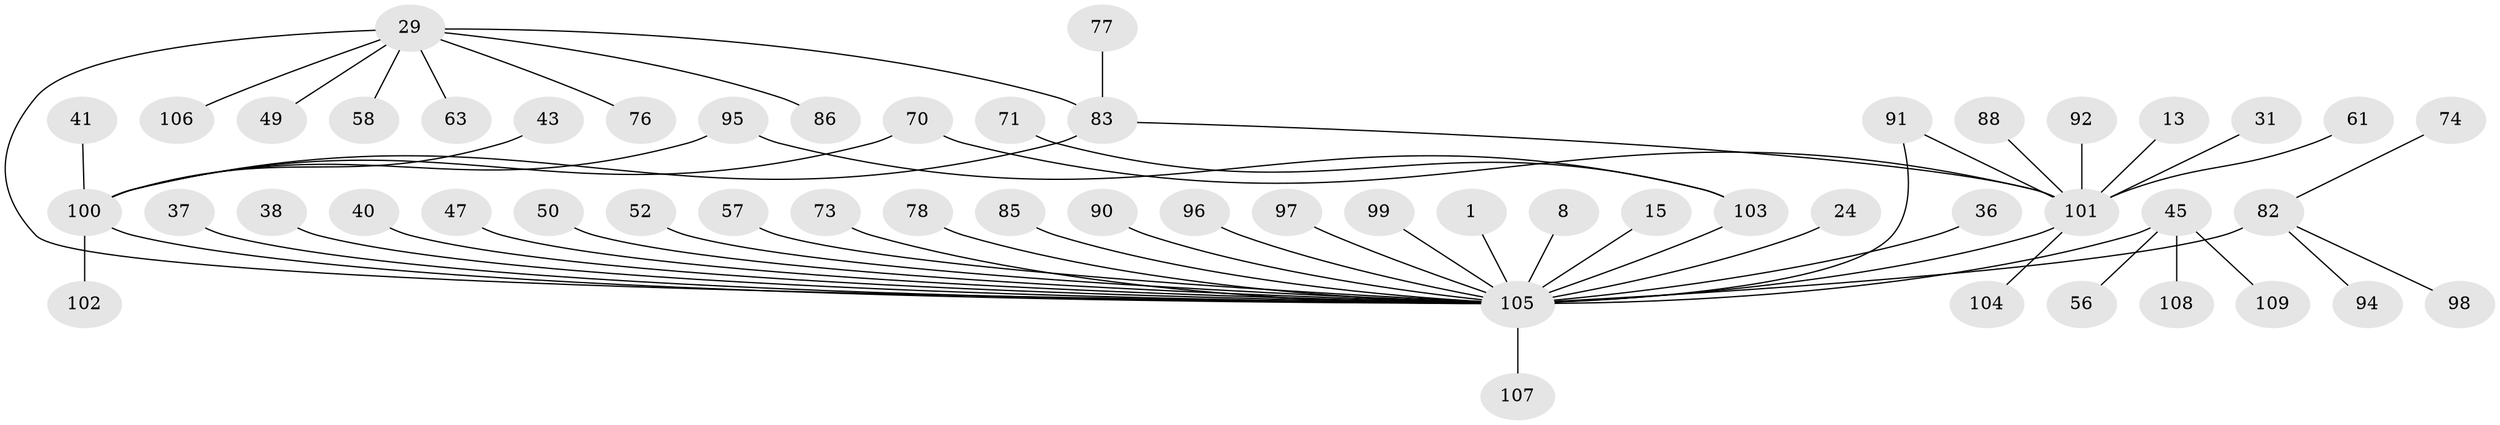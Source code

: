 // original degree distribution, {3: 0.11926605504587157, 11: 0.009174311926605505, 18: 0.009174311926605505, 12: 0.009174311926605505, 9: 0.01834862385321101, 6: 0.01834862385321101, 7: 0.01834862385321101, 1: 0.48623853211009177, 2: 0.24770642201834864, 5: 0.045871559633027525, 8: 0.009174311926605505, 4: 0.009174311926605505}
// Generated by graph-tools (version 1.1) at 2025/51/03/04/25 21:51:20]
// undirected, 54 vertices, 58 edges
graph export_dot {
graph [start="1"]
  node [color=gray90,style=filled];
  1;
  8;
  13;
  15;
  24;
  29 [super="+21"];
  31;
  36 [super="+18"];
  37;
  38;
  40;
  41;
  43;
  45;
  47 [super="+46"];
  49;
  50;
  52 [super="+39"];
  56;
  57;
  58;
  61;
  63;
  70;
  71;
  73;
  74;
  76;
  77;
  78;
  82 [super="+17+7+32"];
  83 [super="+66+67+72"];
  85 [super="+79"];
  86;
  88;
  90 [super="+26"];
  91 [super="+81+87"];
  92;
  94;
  95 [super="+53"];
  96 [super="+80"];
  97;
  98;
  99;
  100 [super="+28+93"];
  101 [super="+30+68+89+64"];
  102;
  103 [super="+69"];
  104;
  105 [super="+19+44+5+4"];
  106 [super="+62"];
  107;
  108 [super="+84"];
  109;
  1 -- 105 [weight=3];
  8 -- 105;
  13 -- 101;
  15 -- 105;
  24 -- 105;
  29 -- 58;
  29 -- 76;
  29 -- 49;
  29 -- 86;
  29 -- 63;
  29 -- 83 [weight=2];
  29 -- 106;
  29 -- 105 [weight=2];
  31 -- 101;
  36 -- 105;
  37 -- 105;
  38 -- 105;
  40 -- 105;
  41 -- 100;
  43 -- 100;
  45 -- 56;
  45 -- 109;
  45 -- 108;
  45 -- 105 [weight=2];
  47 -- 105;
  50 -- 105;
  52 -- 105;
  57 -- 105;
  61 -- 101;
  70 -- 100;
  70 -- 101;
  71 -- 103;
  73 -- 105;
  74 -- 82;
  77 -- 83;
  78 -- 105;
  82 -- 98;
  82 -- 94;
  82 -- 105 [weight=5];
  83 -- 100;
  83 -- 101;
  85 -- 105;
  88 -- 101;
  90 -- 105;
  91 -- 101 [weight=2];
  91 -- 105;
  92 -- 101;
  95 -- 100;
  95 -- 103;
  96 -- 105;
  97 -- 105;
  99 -- 105;
  100 -- 102;
  100 -- 105 [weight=3];
  101 -- 104 [weight=2];
  101 -- 105 [weight=8];
  103 -- 105 [weight=2];
  105 -- 107;
}
